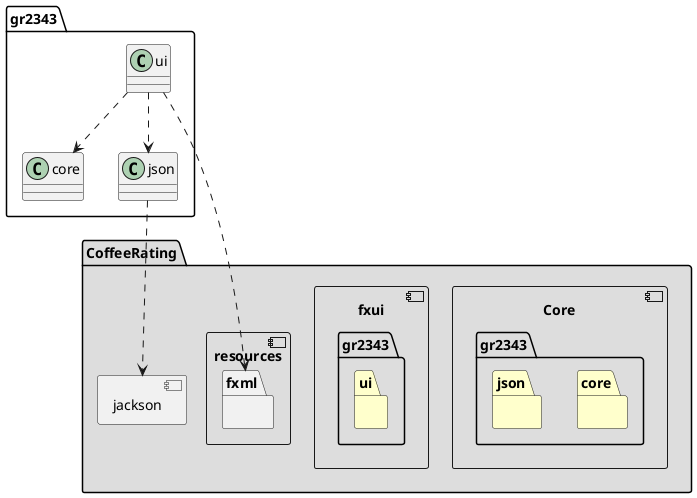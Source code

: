 @startuml package_diagram
folder CoffeeRating #DDDDDD{
    component Core #DDDDDD{
        package gr2343.core #FFFFCC{
            
        }
        package gr2343.json #FFFFCC{
            
        }
    }

    component fxui #DDDDDD{
        package gr2343.ui #FFFFCC{
            
        }
    }

    component jackson {

    }

    component resources {
        package fxml{

        }
    }
}

gr2343.ui ..> gr2343.core
gr2343.ui ..> gr2343.json

gr2343.json ..> jackson
gr2343.ui ..> fxml
@enduml
